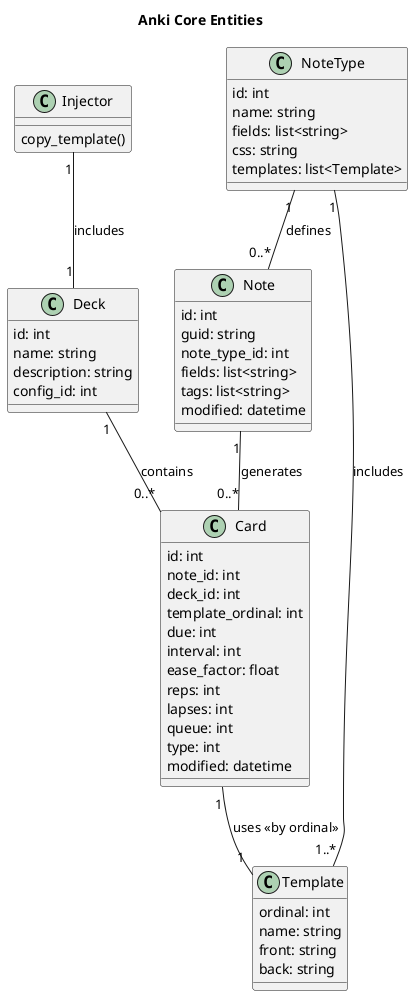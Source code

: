 @startuml

title Anki Core Entities

class Injector {
    copy_template()
}

class Note {
    id: int
    guid: string
    note_type_id: int
    fields: list<string>
    tags: list<string>
    modified: datetime
}

class Card {
    id: int
    note_id: int
    deck_id: int
    template_ordinal: int
    due: int
    interval: int
    ease_factor: float
    reps: int
    lapses: int
    queue: int
    type: int
    modified: datetime
}

class NoteType {
    id: int
    name: string
    fields: list<string>
    css: string
    templates: list<Template>
}

class Template {
    ordinal: int
    name: string
    front: string
    back: string
}

class Deck {
    id: int
    name: string
    description: string
    config_id: int
}

Note "1" -- "0..*" Card : generates
NoteType "1" -- "0..*" Note : defines
NoteType "1" -- "1..*" Template : includes
Injector "1" -- "1" Deck : includes
Card "1" -- "1" Template : uses <<by ordinal>>
Deck "1" -- "0..*" Card : contains

@enduml
